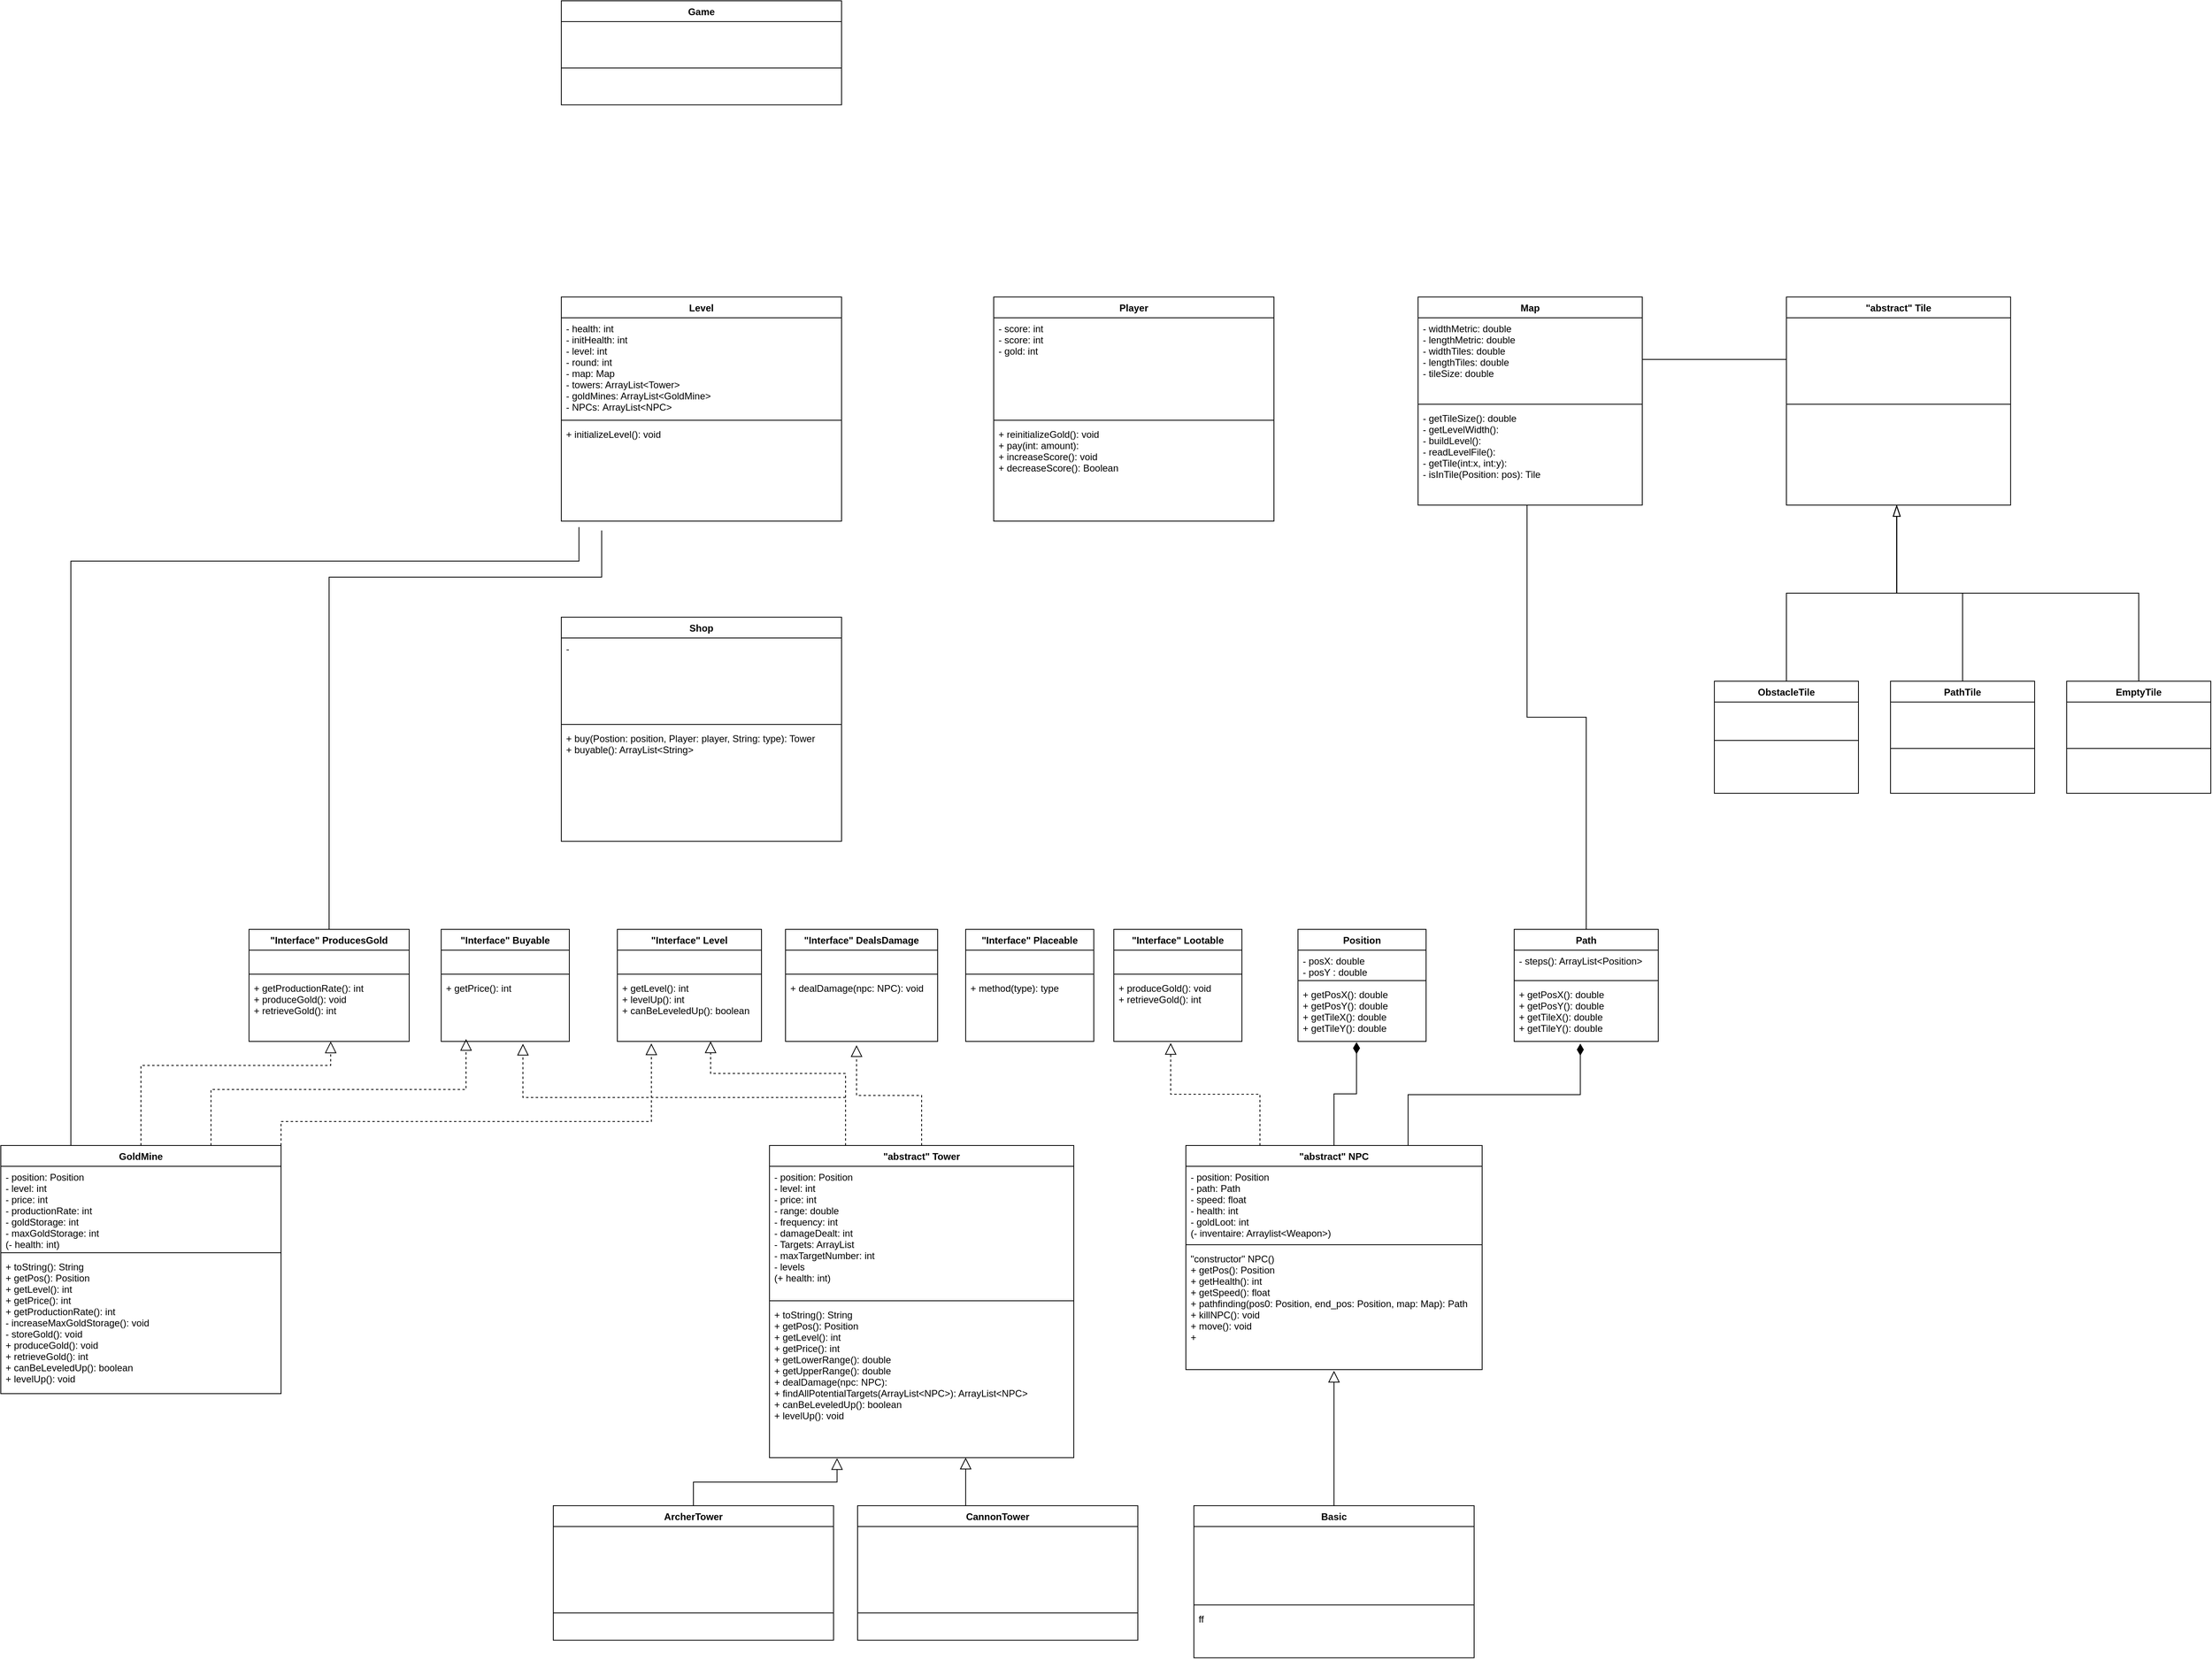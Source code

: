 <mxfile version="12.9.7" type="github" pages="3">
  <diagram id="NNECZiqNOSkTc29g-7aL" name="Modèle Game">
    <mxGraphModel dx="5980" dy="3513" grid="1" gridSize="10" guides="1" tooltips="1" connect="1" arrows="1" fold="1" page="0" pageScale="1" pageWidth="827" pageHeight="1169" math="0" shadow="0">
      <root>
        <mxCell id="0" />
        <mxCell id="1" parent="0" />
        <mxCell id="-blke6RGVs8M9DFogeQN-33" style="edgeStyle=elbowEdgeStyle;rounded=0;orthogonalLoop=1;jettySize=auto;html=1;exitX=0.75;exitY=0;exitDx=0;exitDy=0;entryX=0.459;entryY=1.038;entryDx=0;entryDy=0;endArrow=diamondThin;endFill=1;endSize=12;startSize=12;elbow=vertical;entryPerimeter=0;" parent="1" source="-blke6RGVs8M9DFogeQN-1" target="-blke6RGVs8M9DFogeQN-32" edge="1">
          <mxGeometry relative="1" as="geometry" />
        </mxCell>
        <mxCell id="-blke6RGVs8M9DFogeQN-45" value="" style="endArrow=block;html=1;exitX=0.5;exitY=0;exitDx=0;exitDy=0;entryX=0.5;entryY=1.01;entryDx=0;entryDy=0;entryPerimeter=0;endFill=0;edgeStyle=elbowEdgeStyle;elbow=vertical;endSize=12;" parent="1" source="-blke6RGVs8M9DFogeQN-35" target="-blke6RGVs8M9DFogeQN-4" edge="1">
          <mxGeometry width="50" height="50" relative="1" as="geometry">
            <mxPoint x="400" y="320" as="sourcePoint" />
            <mxPoint x="450" y="270" as="targetPoint" />
          </mxGeometry>
        </mxCell>
        <mxCell id="4bugIhrhgZ2t9Fx5-nUz-19" value="" style="endArrow=diamondThin;html=1;entryX=0.457;entryY=1.012;entryDx=0;entryDy=0;endFill=1;entryPerimeter=0;exitX=0.5;exitY=0;exitDx=0;exitDy=0;endSize=12;edgeStyle=elbowEdgeStyle;elbow=vertical;startSize=12;rounded=0;" parent="1" source="-blke6RGVs8M9DFogeQN-1" target="-blke6RGVs8M9DFogeQN-28" edge="1">
          <mxGeometry width="50" height="50" relative="1" as="geometry">
            <mxPoint x="490" y="60" as="sourcePoint" />
            <mxPoint x="800" y="84" as="targetPoint" />
          </mxGeometry>
        </mxCell>
        <mxCell id="4bugIhrhgZ2t9Fx5-nUz-33" value="" style="edgeStyle=elbowEdgeStyle;rounded=0;orthogonalLoop=1;jettySize=auto;html=1;endArrow=none;endFill=0;startArrow=block;startFill=0;endSize=12;startSize=12;elbow=vertical;exitX=0.222;exitY=1.003;exitDx=0;exitDy=0;exitPerimeter=0;" parent="1" source="4bugIhrhgZ2t9Fx5-nUz-26" target="4bugIhrhgZ2t9Fx5-nUz-29" edge="1">
          <mxGeometry relative="1" as="geometry" />
        </mxCell>
        <mxCell id="4bugIhrhgZ2t9Fx5-nUz-38" value="" style="edgeStyle=elbowEdgeStyle;rounded=0;orthogonalLoop=1;jettySize=auto;html=1;startArrow=block;startFill=0;endArrow=none;endFill=0;endSize=12;startSize=12;" parent="1" source="4bugIhrhgZ2t9Fx5-nUz-23" target="4bugIhrhgZ2t9Fx5-nUz-34" edge="1">
          <mxGeometry relative="1" as="geometry" />
        </mxCell>
        <mxCell id="4bugIhrhgZ2t9Fx5-nUz-40" style="edgeStyle=elbowEdgeStyle;rounded=0;orthogonalLoop=1;jettySize=auto;html=1;entryX=0.5;entryY=0;entryDx=0;entryDy=0;startArrow=none;startFill=0;endArrow=none;endFill=0;elbow=vertical;endSize=12;startSize=12;exitX=0.486;exitY=1.002;exitDx=0;exitDy=0;exitPerimeter=0;" parent="1" source="4bugIhrhgZ2t9Fx5-nUz-74" target="-blke6RGVs8M9DFogeQN-29" edge="1">
          <mxGeometry relative="1" as="geometry">
            <mxPoint x="730" y="-106" as="sourcePoint" />
          </mxGeometry>
        </mxCell>
        <mxCell id="4bugIhrhgZ2t9Fx5-nUz-43" style="edgeStyle=elbowEdgeStyle;rounded=0;orthogonalLoop=1;jettySize=auto;html=1;exitX=0.5;exitY=0;exitDx=0;exitDy=0;entryX=0.467;entryY=1.06;entryDx=0;entryDy=0;startArrow=none;startFill=0;endArrow=block;endFill=0;dashed=1;entryPerimeter=0;elbow=vertical;endSize=12;startSize=12;" parent="1" source="4bugIhrhgZ2t9Fx5-nUz-23" target="-blke6RGVs8M9DFogeQN-59" edge="1">
          <mxGeometry relative="1" as="geometry" />
        </mxCell>
        <mxCell id="4bugIhrhgZ2t9Fx5-nUz-50" style="edgeStyle=elbowEdgeStyle;rounded=0;orthogonalLoop=1;jettySize=auto;elbow=vertical;html=1;exitX=0.5;exitY=0;exitDx=0;exitDy=0;entryX=0.51;entryY=1.001;entryDx=0;entryDy=0;entryPerimeter=0;dashed=1;startArrow=none;startFill=0;endArrow=block;endFill=0;endSize=12;" parent="1" source="-blke6RGVs8M9DFogeQN-73" target="-blke6RGVs8M9DFogeQN-80" edge="1">
          <mxGeometry relative="1" as="geometry">
            <Array as="points">
              <mxPoint x="-970" y="-40" />
            </Array>
          </mxGeometry>
        </mxCell>
        <mxCell id="4bugIhrhgZ2t9Fx5-nUz-51" style="edgeStyle=elbowEdgeStyle;rounded=0;orthogonalLoop=1;jettySize=auto;elbow=vertical;html=1;exitX=0.75;exitY=0;exitDx=0;exitDy=0;dashed=1;startArrow=none;startFill=0;endArrow=block;endFill=0;endSize=12;entryX=0.194;entryY=0.962;entryDx=0;entryDy=0;entryPerimeter=0;" parent="1" source="-blke6RGVs8M9DFogeQN-73" target="-blke6RGVs8M9DFogeQN-63" edge="1">
          <mxGeometry relative="1" as="geometry">
            <mxPoint x="-200" y="-25" as="targetPoint" />
            <Array as="points">
              <mxPoint x="-560" y="-10" />
              <mxPoint x="-410" y="-40" />
              <mxPoint x="-200" y="-26" />
            </Array>
          </mxGeometry>
        </mxCell>
        <mxCell id="4bugIhrhgZ2t9Fx5-nUz-52" style="edgeStyle=elbowEdgeStyle;rounded=0;orthogonalLoop=1;jettySize=auto;elbow=vertical;html=1;exitX=0.25;exitY=0;exitDx=0;exitDy=0;entryX=0.444;entryY=1.025;entryDx=0;entryDy=0;entryPerimeter=0;dashed=1;startArrow=none;startFill=0;startSize=12;endArrow=block;endFill=0;endSize=12;strokeWidth=1;" parent="1" source="-blke6RGVs8M9DFogeQN-1" target="4bugIhrhgZ2t9Fx5-nUz-4" edge="1">
          <mxGeometry relative="1" as="geometry" />
        </mxCell>
        <mxCell id="4bugIhrhgZ2t9Fx5-nUz-48" value="" style="endArrow=block;endFill=0;endSize=12;html=1;exitX=0.25;exitY=0;exitDx=0;exitDy=0;entryX=0.638;entryY=1.038;entryDx=0;entryDy=0;entryPerimeter=0;edgeStyle=elbowEdgeStyle;elbow=vertical;rounded=0;dashed=1;strokeWidth=1;" parent="1" source="4bugIhrhgZ2t9Fx5-nUz-23" target="-blke6RGVs8M9DFogeQN-63" edge="1">
          <mxGeometry width="160" relative="1" as="geometry">
            <mxPoint x="-100" y="10" as="sourcePoint" />
            <mxPoint x="3" y="-90" as="targetPoint" />
            <Array as="points">
              <mxPoint x="-240" />
            </Array>
          </mxGeometry>
        </mxCell>
        <mxCell id="-blke6RGVs8M9DFogeQN-25" value="Position" style="swimlane;fontStyle=1;align=center;verticalAlign=top;childLayout=stackLayout;horizontal=1;startSize=26;horizontalStack=0;resizeParent=1;resizeParentMax=0;resizeLast=0;collapsible=1;marginBottom=0;" parent="1" vertex="1">
          <mxGeometry x="440" y="-210" width="160" height="140" as="geometry" />
        </mxCell>
        <mxCell id="-blke6RGVs8M9DFogeQN-26" value="- posX: double&#xa;- posY : double" style="text;strokeColor=none;fillColor=none;align=left;verticalAlign=top;spacingLeft=4;spacingRight=4;overflow=hidden;rotatable=0;points=[[0,0.5],[1,0.5]];portConstraint=eastwest;" parent="-blke6RGVs8M9DFogeQN-25" vertex="1">
          <mxGeometry y="26" width="160" height="34" as="geometry" />
        </mxCell>
        <mxCell id="-blke6RGVs8M9DFogeQN-27" value="" style="line;strokeWidth=1;fillColor=none;align=left;verticalAlign=middle;spacingTop=-1;spacingLeft=3;spacingRight=3;rotatable=0;labelPosition=right;points=[];portConstraint=eastwest;" parent="-blke6RGVs8M9DFogeQN-25" vertex="1">
          <mxGeometry y="60" width="160" height="8" as="geometry" />
        </mxCell>
        <mxCell id="-blke6RGVs8M9DFogeQN-28" value="+ getPosX(): double&#xa;+ getPosY(): double&#xa;+ getTileX(): double&#xa;+ getTileY(): double" style="text;strokeColor=none;fillColor=none;align=left;verticalAlign=top;spacingLeft=4;spacingRight=4;overflow=hidden;rotatable=0;points=[[0,0.5],[1,0.5]];portConstraint=eastwest;" parent="-blke6RGVs8M9DFogeQN-25" vertex="1">
          <mxGeometry y="68" width="160" height="72" as="geometry" />
        </mxCell>
        <mxCell id="4bugIhrhgZ2t9Fx5-nUz-57" style="edgeStyle=elbowEdgeStyle;rounded=0;orthogonalLoop=1;jettySize=auto;elbow=vertical;html=1;exitX=0.25;exitY=0;exitDx=0;exitDy=0;entryX=0.647;entryY=1;entryDx=0;entryDy=0;entryPerimeter=0;dashed=1;startArrow=none;startFill=0;startSize=12;endArrow=block;endFill=0;endSize=12;strokeWidth=1;" parent="1" source="4bugIhrhgZ2t9Fx5-nUz-23" target="4bugIhrhgZ2t9Fx5-nUz-56" edge="1">
          <mxGeometry relative="1" as="geometry">
            <Array as="points">
              <mxPoint x="-250" y="-30" />
              <mxPoint x="-230" y="-50" />
            </Array>
          </mxGeometry>
        </mxCell>
        <mxCell id="4bugIhrhgZ2t9Fx5-nUz-23" value="&quot;abstract&quot; Tower" style="swimlane;fontStyle=1;align=center;verticalAlign=top;childLayout=stackLayout;horizontal=1;startSize=26;horizontalStack=0;resizeParent=1;resizeParentMax=0;resizeLast=0;collapsible=1;marginBottom=0;" parent="1" vertex="1">
          <mxGeometry x="-220" y="60" width="380" height="390" as="geometry" />
        </mxCell>
        <mxCell id="4bugIhrhgZ2t9Fx5-nUz-24" value="- position: Position&#xa;- level: int&#xa;- price: int&#xa;- range: double&#xa;- frequency: int&#xa;- damageDealt: int&#xa;- Targets: ArrayList&#xa;- maxTargetNumber: int&#xa;- levels&#xa;(+ health: int)" style="text;strokeColor=none;fillColor=none;align=left;verticalAlign=top;spacingLeft=4;spacingRight=4;overflow=hidden;rotatable=0;points=[[0,0.5],[1,0.5]];portConstraint=eastwest;" parent="4bugIhrhgZ2t9Fx5-nUz-23" vertex="1">
          <mxGeometry y="26" width="380" height="164" as="geometry" />
        </mxCell>
        <mxCell id="4bugIhrhgZ2t9Fx5-nUz-25" value="" style="line;strokeWidth=1;fillColor=none;align=left;verticalAlign=middle;spacingTop=-1;spacingLeft=3;spacingRight=3;rotatable=0;labelPosition=right;points=[];portConstraint=eastwest;" parent="4bugIhrhgZ2t9Fx5-nUz-23" vertex="1">
          <mxGeometry y="190" width="380" height="8" as="geometry" />
        </mxCell>
        <mxCell id="4bugIhrhgZ2t9Fx5-nUz-26" value="+ toString(): String&#xa;+ getPos(): Position&#xa;+ getLevel(): int&#xa;+ getPrice(): int&#xa;+ getLowerRange(): double&#xa;+ getUpperRange(): double&#xa;+ dealDamage(npc: NPC): &#xa;+ findAllPotentialTargets(ArrayList&lt;NPC&gt;): ArrayList&lt;NPC&gt;&#xa;+ canBeLeveledUp(): boolean&#xa;+ levelUp(): void" style="text;strokeColor=none;fillColor=none;align=left;verticalAlign=top;spacingLeft=4;spacingRight=4;overflow=hidden;rotatable=0;points=[[0,0.5],[1,0.5]];portConstraint=eastwest;" parent="4bugIhrhgZ2t9Fx5-nUz-23" vertex="1">
          <mxGeometry y="198" width="380" height="192" as="geometry" />
        </mxCell>
        <mxCell id="4bugIhrhgZ2t9Fx5-nUz-1" value="&quot;Interface&quot; Lootable" style="swimlane;fontStyle=1;align=center;verticalAlign=top;childLayout=stackLayout;horizontal=1;startSize=26;horizontalStack=0;resizeParent=1;resizeParentMax=0;resizeLast=0;collapsible=1;marginBottom=0;" parent="1" vertex="1">
          <mxGeometry x="210" y="-210" width="160" height="140" as="geometry" />
        </mxCell>
        <mxCell id="4bugIhrhgZ2t9Fx5-nUz-2" value=" " style="text;strokeColor=none;fillColor=none;align=left;verticalAlign=top;spacingLeft=4;spacingRight=4;overflow=hidden;rotatable=0;points=[[0,0.5],[1,0.5]];portConstraint=eastwest;" parent="4bugIhrhgZ2t9Fx5-nUz-1" vertex="1">
          <mxGeometry y="26" width="160" height="26" as="geometry" />
        </mxCell>
        <mxCell id="4bugIhrhgZ2t9Fx5-nUz-3" value="" style="line;strokeWidth=1;fillColor=none;align=left;verticalAlign=middle;spacingTop=-1;spacingLeft=3;spacingRight=3;rotatable=0;labelPosition=right;points=[];portConstraint=eastwest;" parent="4bugIhrhgZ2t9Fx5-nUz-1" vertex="1">
          <mxGeometry y="52" width="160" height="8" as="geometry" />
        </mxCell>
        <mxCell id="4bugIhrhgZ2t9Fx5-nUz-4" value="+ produceGold(): void&#xa;+ retrieveGold(): int" style="text;strokeColor=none;fillColor=none;align=left;verticalAlign=top;spacingLeft=4;spacingRight=4;overflow=hidden;rotatable=0;points=[[0,0.5],[1,0.5]];portConstraint=eastwest;" parent="4bugIhrhgZ2t9Fx5-nUz-1" vertex="1">
          <mxGeometry y="60" width="160" height="80" as="geometry" />
        </mxCell>
        <mxCell id="-blke6RGVs8M9DFogeQN-52" value="&quot;Interface&quot; Placeable" style="swimlane;fontStyle=1;align=center;verticalAlign=top;childLayout=stackLayout;horizontal=1;startSize=26;horizontalStack=0;resizeParent=1;resizeParentMax=0;resizeLast=0;collapsible=1;marginBottom=0;" parent="1" vertex="1">
          <mxGeometry x="25" y="-210" width="160" height="140" as="geometry" />
        </mxCell>
        <mxCell id="-blke6RGVs8M9DFogeQN-53" value=" " style="text;strokeColor=none;fillColor=none;align=left;verticalAlign=top;spacingLeft=4;spacingRight=4;overflow=hidden;rotatable=0;points=[[0,0.5],[1,0.5]];portConstraint=eastwest;" parent="-blke6RGVs8M9DFogeQN-52" vertex="1">
          <mxGeometry y="26" width="160" height="26" as="geometry" />
        </mxCell>
        <mxCell id="-blke6RGVs8M9DFogeQN-54" value="" style="line;strokeWidth=1;fillColor=none;align=left;verticalAlign=middle;spacingTop=-1;spacingLeft=3;spacingRight=3;rotatable=0;labelPosition=right;points=[];portConstraint=eastwest;" parent="-blke6RGVs8M9DFogeQN-52" vertex="1">
          <mxGeometry y="52" width="160" height="8" as="geometry" />
        </mxCell>
        <mxCell id="-blke6RGVs8M9DFogeQN-55" value="+ method(type): type" style="text;strokeColor=none;fillColor=none;align=left;verticalAlign=top;spacingLeft=4;spacingRight=4;overflow=hidden;rotatable=0;points=[[0,0.5],[1,0.5]];portConstraint=eastwest;" parent="-blke6RGVs8M9DFogeQN-52" vertex="1">
          <mxGeometry y="60" width="160" height="80" as="geometry" />
        </mxCell>
        <mxCell id="4bugIhrhgZ2t9Fx5-nUz-63" style="edgeStyle=elbowEdgeStyle;rounded=0;orthogonalLoop=1;jettySize=auto;elbow=vertical;html=1;exitX=0.5;exitY=0;exitDx=0;exitDy=0;entryX=0.144;entryY=1.096;entryDx=0;entryDy=0;entryPerimeter=0;startArrow=none;startFill=0;startSize=12;endArrow=none;endFill=0;endSize=12;strokeWidth=1;" parent="1" source="-blke6RGVs8M9DFogeQN-77" target="-blke6RGVs8M9DFogeQN-88" edge="1">
          <mxGeometry relative="1" as="geometry">
            <Array as="points">
              <mxPoint x="-610" y="-650" />
              <mxPoint x="-600" y="-580" />
            </Array>
          </mxGeometry>
        </mxCell>
        <mxCell id="-blke6RGVs8M9DFogeQN-77" value="&quot;Interface&quot; ProducesGold" style="swimlane;fontStyle=1;align=center;verticalAlign=top;childLayout=stackLayout;horizontal=1;startSize=26;horizontalStack=0;resizeParent=1;resizeParentMax=0;resizeLast=0;collapsible=1;marginBottom=0;" parent="1" vertex="1">
          <mxGeometry x="-870" y="-210" width="200" height="140" as="geometry" />
        </mxCell>
        <mxCell id="-blke6RGVs8M9DFogeQN-78" value=" " style="text;strokeColor=none;fillColor=none;align=left;verticalAlign=top;spacingLeft=4;spacingRight=4;overflow=hidden;rotatable=0;points=[[0,0.5],[1,0.5]];portConstraint=eastwest;" parent="-blke6RGVs8M9DFogeQN-77" vertex="1">
          <mxGeometry y="26" width="200" height="26" as="geometry" />
        </mxCell>
        <mxCell id="-blke6RGVs8M9DFogeQN-79" value="" style="line;strokeWidth=1;fillColor=none;align=left;verticalAlign=middle;spacingTop=-1;spacingLeft=3;spacingRight=3;rotatable=0;labelPosition=right;points=[];portConstraint=eastwest;" parent="-blke6RGVs8M9DFogeQN-77" vertex="1">
          <mxGeometry y="52" width="200" height="8" as="geometry" />
        </mxCell>
        <mxCell id="-blke6RGVs8M9DFogeQN-80" value="+ getProductionRate(): int&#xa;+ produceGold(): void&#xa;+ retrieveGold(): int" style="text;strokeColor=none;fillColor=none;align=left;verticalAlign=top;spacingLeft=4;spacingRight=4;overflow=hidden;rotatable=0;points=[[0,0.5],[1,0.5]];portConstraint=eastwest;" parent="-blke6RGVs8M9DFogeQN-77" vertex="1">
          <mxGeometry y="60" width="200" height="80" as="geometry" />
        </mxCell>
        <mxCell id="-blke6RGVs8M9DFogeQN-60" value="&quot;Interface&quot; Buyable" style="swimlane;fontStyle=1;align=center;verticalAlign=top;childLayout=stackLayout;horizontal=1;startSize=26;horizontalStack=0;resizeParent=1;resizeParentMax=0;resizeLast=0;collapsible=1;marginBottom=0;" parent="1" vertex="1">
          <mxGeometry x="-630" y="-210" width="160" height="140" as="geometry" />
        </mxCell>
        <mxCell id="-blke6RGVs8M9DFogeQN-61" value=" " style="text;strokeColor=none;fillColor=none;align=left;verticalAlign=top;spacingLeft=4;spacingRight=4;overflow=hidden;rotatable=0;points=[[0,0.5],[1,0.5]];portConstraint=eastwest;" parent="-blke6RGVs8M9DFogeQN-60" vertex="1">
          <mxGeometry y="26" width="160" height="26" as="geometry" />
        </mxCell>
        <mxCell id="-blke6RGVs8M9DFogeQN-62" value="" style="line;strokeWidth=1;fillColor=none;align=left;verticalAlign=middle;spacingTop=-1;spacingLeft=3;spacingRight=3;rotatable=0;labelPosition=right;points=[];portConstraint=eastwest;" parent="-blke6RGVs8M9DFogeQN-60" vertex="1">
          <mxGeometry y="52" width="160" height="8" as="geometry" />
        </mxCell>
        <mxCell id="-blke6RGVs8M9DFogeQN-63" value="+ getPrice(): int&#xa;" style="text;strokeColor=none;fillColor=none;align=left;verticalAlign=top;spacingLeft=4;spacingRight=4;overflow=hidden;rotatable=0;points=[[0,0.5],[1,0.5]];portConstraint=eastwest;" parent="-blke6RGVs8M9DFogeQN-60" vertex="1">
          <mxGeometry y="60" width="160" height="80" as="geometry" />
        </mxCell>
        <mxCell id="4bugIhrhgZ2t9Fx5-nUz-58" style="edgeStyle=elbowEdgeStyle;rounded=0;orthogonalLoop=1;jettySize=auto;elbow=vertical;html=1;exitX=1;exitY=0;exitDx=0;exitDy=0;entryX=0.236;entryY=1.032;entryDx=0;entryDy=0;entryPerimeter=0;dashed=1;startArrow=none;startFill=0;startSize=12;endArrow=block;endFill=0;endSize=12;strokeWidth=1;" parent="1" source="-blke6RGVs8M9DFogeQN-73" target="4bugIhrhgZ2t9Fx5-nUz-56" edge="1">
          <mxGeometry relative="1" as="geometry">
            <Array as="points">
              <mxPoint x="-460" y="30" />
            </Array>
          </mxGeometry>
        </mxCell>
        <mxCell id="4bugIhrhgZ2t9Fx5-nUz-64" style="edgeStyle=elbowEdgeStyle;rounded=0;orthogonalLoop=1;jettySize=auto;elbow=vertical;html=1;entryX=0.063;entryY=1.061;entryDx=0;entryDy=0;entryPerimeter=0;startArrow=none;startFill=0;startSize=12;endArrow=none;endFill=0;endSize=12;strokeWidth=1;exitX=0.25;exitY=0;exitDx=0;exitDy=0;" parent="1" source="-blke6RGVs8M9DFogeQN-73" target="-blke6RGVs8M9DFogeQN-88" edge="1">
          <mxGeometry relative="1" as="geometry">
            <mxPoint x="-1050" y="50" as="sourcePoint" />
            <Array as="points">
              <mxPoint x="-610" y="-670" />
              <mxPoint x="-610" y="-610" />
              <mxPoint x="-820" y="-380" />
              <mxPoint x="-330" y="-310" />
              <mxPoint x="-360" y="-290" />
              <mxPoint x="-650" y="-240" />
              <mxPoint x="-450" y="-270" />
            </Array>
          </mxGeometry>
        </mxCell>
        <mxCell id="4bugIhrhgZ2t9Fx5-nUz-53" value="&quot;Interface&quot; Level" style="swimlane;fontStyle=1;align=center;verticalAlign=top;childLayout=stackLayout;horizontal=1;startSize=26;horizontalStack=0;resizeParent=1;resizeParentMax=0;resizeLast=0;collapsible=1;marginBottom=0;" parent="1" vertex="1">
          <mxGeometry x="-410" y="-210" width="180" height="140" as="geometry" />
        </mxCell>
        <mxCell id="4bugIhrhgZ2t9Fx5-nUz-54" value=" " style="text;strokeColor=none;fillColor=none;align=left;verticalAlign=top;spacingLeft=4;spacingRight=4;overflow=hidden;rotatable=0;points=[[0,0.5],[1,0.5]];portConstraint=eastwest;" parent="4bugIhrhgZ2t9Fx5-nUz-53" vertex="1">
          <mxGeometry y="26" width="180" height="26" as="geometry" />
        </mxCell>
        <mxCell id="4bugIhrhgZ2t9Fx5-nUz-55" value="" style="line;strokeWidth=1;fillColor=none;align=left;verticalAlign=middle;spacingTop=-1;spacingLeft=3;spacingRight=3;rotatable=0;labelPosition=right;points=[];portConstraint=eastwest;" parent="4bugIhrhgZ2t9Fx5-nUz-53" vertex="1">
          <mxGeometry y="52" width="180" height="8" as="geometry" />
        </mxCell>
        <mxCell id="4bugIhrhgZ2t9Fx5-nUz-56" value="+ getLevel(): int&#xa;+ levelUp(): int&#xa;+ canBeLeveledUp(): boolean" style="text;strokeColor=none;fillColor=none;align=left;verticalAlign=top;spacingLeft=4;spacingRight=4;overflow=hidden;rotatable=0;points=[[0,0.5],[1,0.5]];portConstraint=eastwest;" parent="4bugIhrhgZ2t9Fx5-nUz-53" vertex="1">
          <mxGeometry y="60" width="180" height="80" as="geometry" />
        </mxCell>
        <mxCell id="-blke6RGVs8M9DFogeQN-73" value="GoldMine" style="swimlane;fontStyle=1;align=center;verticalAlign=top;childLayout=stackLayout;horizontal=1;startSize=26;horizontalStack=0;resizeParent=1;resizeParentMax=0;resizeLast=0;collapsible=1;marginBottom=0;" parent="1" vertex="1">
          <mxGeometry x="-1180" y="60" width="350" height="310" as="geometry" />
        </mxCell>
        <mxCell id="-blke6RGVs8M9DFogeQN-74" value="- position: Position&#xa;- level: int&#xa;- price: int&#xa;- productionRate: int&#xa;- goldStorage: int&#xa;- maxGoldStorage: int&#xa;(- health: int)" style="text;strokeColor=none;fillColor=none;align=left;verticalAlign=top;spacingLeft=4;spacingRight=4;overflow=hidden;rotatable=0;points=[[0,0.5],[1,0.5]];portConstraint=eastwest;" parent="-blke6RGVs8M9DFogeQN-73" vertex="1">
          <mxGeometry y="26" width="350" height="104" as="geometry" />
        </mxCell>
        <mxCell id="-blke6RGVs8M9DFogeQN-75" value="" style="line;strokeWidth=1;fillColor=none;align=left;verticalAlign=middle;spacingTop=-1;spacingLeft=3;spacingRight=3;rotatable=0;labelPosition=right;points=[];portConstraint=eastwest;" parent="-blke6RGVs8M9DFogeQN-73" vertex="1">
          <mxGeometry y="130" width="350" height="8" as="geometry" />
        </mxCell>
        <mxCell id="-blke6RGVs8M9DFogeQN-76" value="+ toString(): String&#xa;+ getPos(): Position&#xa;+ getLevel(): int&#xa;+ getPrice(): int&#xa;+ getProductionRate(): int&#xa;- increaseMaxGoldStorage(): void&#xa;- storeGold(): void&#xa;+ produceGold(): void&#xa;+ retrieveGold(): int&#xa;+ canBeLeveledUp(): boolean&#xa;+ levelUp(): void" style="text;strokeColor=none;fillColor=none;align=left;verticalAlign=top;spacingLeft=4;spacingRight=4;overflow=hidden;rotatable=0;points=[[0,0.5],[1,0.5]];portConstraint=eastwest;" parent="-blke6RGVs8M9DFogeQN-73" vertex="1">
          <mxGeometry y="138" width="350" height="172" as="geometry" />
        </mxCell>
        <mxCell id="-blke6RGVs8M9DFogeQN-1" value="&quot;abstract&quot; NPC" style="swimlane;fontStyle=1;align=center;verticalAlign=top;childLayout=stackLayout;horizontal=1;startSize=26;horizontalStack=0;resizeParent=1;resizeParentMax=0;resizeLast=0;collapsible=1;marginBottom=0;" parent="1" vertex="1">
          <mxGeometry x="300" y="60" width="370" height="280" as="geometry">
            <mxRectangle x="300" y="70" width="120" height="26" as="alternateBounds" />
          </mxGeometry>
        </mxCell>
        <mxCell id="-blke6RGVs8M9DFogeQN-2" value="- position: Position&#xa;- path: Path&#xa;- speed: float&#xa;- health: int&#xa;- goldLoot: int&#xa;(- inventaire: Arraylist&lt;Weapon&gt;)&#xa;" style="text;strokeColor=none;fillColor=none;align=left;verticalAlign=top;spacingLeft=4;spacingRight=4;overflow=hidden;rotatable=0;points=[[0,0.5],[1,0.5]];portConstraint=eastwest;" parent="-blke6RGVs8M9DFogeQN-1" vertex="1">
          <mxGeometry y="26" width="370" height="94" as="geometry" />
        </mxCell>
        <mxCell id="-blke6RGVs8M9DFogeQN-3" value="" style="line;strokeWidth=1;fillColor=none;align=left;verticalAlign=middle;spacingTop=-1;spacingLeft=3;spacingRight=3;rotatable=0;labelPosition=right;points=[];portConstraint=eastwest;" parent="-blke6RGVs8M9DFogeQN-1" vertex="1">
          <mxGeometry y="120" width="370" height="8" as="geometry" />
        </mxCell>
        <mxCell id="-blke6RGVs8M9DFogeQN-4" value="&quot;constructor&quot; NPC()&#xa;+ getPos(): Position&#xa;+ getHealth(): int&#xa;+ getSpeed(): float&#xa;+ pathfinding(pos0: Position, end_pos: Position, map: Map): Path&#xa;+ killNPC(): void&#xa;+ move(): void&#xa;+ " style="text;strokeColor=none;fillColor=none;align=left;verticalAlign=top;spacingLeft=4;spacingRight=4;overflow=hidden;rotatable=0;points=[[0,0.5],[1,0.5]];portConstraint=eastwest;" parent="-blke6RGVs8M9DFogeQN-1" vertex="1">
          <mxGeometry y="128" width="370" height="152" as="geometry" />
        </mxCell>
        <mxCell id="-blke6RGVs8M9DFogeQN-35" value="Basic" style="swimlane;fontStyle=1;align=center;verticalAlign=top;childLayout=stackLayout;horizontal=1;startSize=26;horizontalStack=0;resizeParent=1;resizeParentMax=0;resizeLast=0;collapsible=1;marginBottom=0;" parent="1" vertex="1">
          <mxGeometry x="310" y="510" width="350" height="190" as="geometry" />
        </mxCell>
        <mxCell id="-blke6RGVs8M9DFogeQN-36" value="&#xa;" style="text;strokeColor=none;fillColor=none;align=left;verticalAlign=top;spacingLeft=4;spacingRight=4;overflow=hidden;rotatable=0;points=[[0,0.5],[1,0.5]];portConstraint=eastwest;" parent="-blke6RGVs8M9DFogeQN-35" vertex="1">
          <mxGeometry y="26" width="350" height="94" as="geometry" />
        </mxCell>
        <mxCell id="-blke6RGVs8M9DFogeQN-37" value="" style="line;strokeWidth=1;fillColor=none;align=left;verticalAlign=middle;spacingTop=-1;spacingLeft=3;spacingRight=3;rotatable=0;labelPosition=right;points=[];portConstraint=eastwest;" parent="-blke6RGVs8M9DFogeQN-35" vertex="1">
          <mxGeometry y="120" width="350" height="8" as="geometry" />
        </mxCell>
        <mxCell id="-blke6RGVs8M9DFogeQN-38" value="ff" style="text;strokeColor=none;fillColor=none;align=left;verticalAlign=top;spacingLeft=4;spacingRight=4;overflow=hidden;rotatable=0;points=[[0,0.5],[1,0.5]];portConstraint=eastwest;" parent="-blke6RGVs8M9DFogeQN-35" vertex="1">
          <mxGeometry y="128" width="350" height="62" as="geometry" />
        </mxCell>
        <mxCell id="-blke6RGVs8M9DFogeQN-85" value="Level" style="swimlane;fontStyle=1;align=center;verticalAlign=top;childLayout=stackLayout;horizontal=1;startSize=26;horizontalStack=0;resizeParent=1;resizeParentMax=0;resizeLast=0;collapsible=1;marginBottom=0;" parent="1" vertex="1">
          <mxGeometry x="-480" y="-1000" width="350" height="280" as="geometry" />
        </mxCell>
        <mxCell id="-blke6RGVs8M9DFogeQN-86" value="- health: int&#xa;- initHealth: int&#xa;- level: int&#xa;- round: int&#xa;- map: Map&#xa;- towers: ArrayList&lt;Tower&gt;&#xa;- goldMines: ArrayList&lt;GoldMine&gt;&#xa;- NPCs: ArrayList&lt;NPC&gt;" style="text;strokeColor=none;fillColor=none;align=left;verticalAlign=top;spacingLeft=4;spacingRight=4;overflow=hidden;rotatable=0;points=[[0,0.5],[1,0.5]];portConstraint=eastwest;" parent="-blke6RGVs8M9DFogeQN-85" vertex="1">
          <mxGeometry y="26" width="350" height="124" as="geometry" />
        </mxCell>
        <mxCell id="-blke6RGVs8M9DFogeQN-87" value="" style="line;strokeWidth=1;fillColor=none;align=left;verticalAlign=middle;spacingTop=-1;spacingLeft=3;spacingRight=3;rotatable=0;labelPosition=right;points=[];portConstraint=eastwest;" parent="-blke6RGVs8M9DFogeQN-85" vertex="1">
          <mxGeometry y="150" width="350" height="8" as="geometry" />
        </mxCell>
        <mxCell id="-blke6RGVs8M9DFogeQN-88" value="+ initializeLevel(): void&#xa;" style="text;strokeColor=none;fillColor=none;align=left;verticalAlign=top;spacingLeft=4;spacingRight=4;overflow=hidden;rotatable=0;points=[[0,0.5],[1,0.5]];portConstraint=eastwest;" parent="-blke6RGVs8M9DFogeQN-85" vertex="1">
          <mxGeometry y="158" width="350" height="122" as="geometry" />
        </mxCell>
        <mxCell id="4bugIhrhgZ2t9Fx5-nUz-67" value="Shop" style="swimlane;fontStyle=1;align=center;verticalAlign=top;childLayout=stackLayout;horizontal=1;startSize=26;horizontalStack=0;resizeParent=1;resizeParentMax=0;resizeLast=0;collapsible=1;marginBottom=0;" parent="1" vertex="1">
          <mxGeometry x="-480" y="-600" width="350" height="280" as="geometry">
            <mxRectangle x="-480" y="-600" width="60" height="26" as="alternateBounds" />
          </mxGeometry>
        </mxCell>
        <mxCell id="4bugIhrhgZ2t9Fx5-nUz-68" value="- " style="text;strokeColor=none;fillColor=none;align=left;verticalAlign=top;spacingLeft=4;spacingRight=4;overflow=hidden;rotatable=0;points=[[0,0.5],[1,0.5]];portConstraint=eastwest;" parent="4bugIhrhgZ2t9Fx5-nUz-67" vertex="1">
          <mxGeometry y="26" width="350" height="104" as="geometry" />
        </mxCell>
        <mxCell id="4bugIhrhgZ2t9Fx5-nUz-69" value="" style="line;strokeWidth=1;fillColor=none;align=left;verticalAlign=middle;spacingTop=-1;spacingLeft=3;spacingRight=3;rotatable=0;labelPosition=right;points=[];portConstraint=eastwest;" parent="4bugIhrhgZ2t9Fx5-nUz-67" vertex="1">
          <mxGeometry y="130" width="350" height="8" as="geometry" />
        </mxCell>
        <mxCell id="4bugIhrhgZ2t9Fx5-nUz-70" value="+ buy(Postion: position, Player: player, String: type): Tower&#xa;+ buyable(): ArrayList&lt;String&gt;" style="text;strokeColor=none;fillColor=none;align=left;verticalAlign=top;spacingLeft=4;spacingRight=4;overflow=hidden;rotatable=0;points=[[0,0.5],[1,0.5]];portConstraint=eastwest;" parent="4bugIhrhgZ2t9Fx5-nUz-67" vertex="1">
          <mxGeometry y="138" width="350" height="142" as="geometry" />
        </mxCell>
        <mxCell id="4bugIhrhgZ2t9Fx5-nUz-59" value="Player" style="swimlane;fontStyle=1;align=center;verticalAlign=top;childLayout=stackLayout;horizontal=1;startSize=26;horizontalStack=0;resizeParent=1;resizeParentMax=0;resizeLast=0;collapsible=1;marginBottom=0;" parent="1" vertex="1">
          <mxGeometry x="60" y="-1000" width="350" height="280" as="geometry" />
        </mxCell>
        <mxCell id="4bugIhrhgZ2t9Fx5-nUz-60" value="- score: int&#xa;- score: int&#xa;- gold: int" style="text;strokeColor=none;fillColor=none;align=left;verticalAlign=top;spacingLeft=4;spacingRight=4;overflow=hidden;rotatable=0;points=[[0,0.5],[1,0.5]];portConstraint=eastwest;" parent="4bugIhrhgZ2t9Fx5-nUz-59" vertex="1">
          <mxGeometry y="26" width="350" height="124" as="geometry" />
        </mxCell>
        <mxCell id="4bugIhrhgZ2t9Fx5-nUz-61" value="" style="line;strokeWidth=1;fillColor=none;align=left;verticalAlign=middle;spacingTop=-1;spacingLeft=3;spacingRight=3;rotatable=0;labelPosition=right;points=[];portConstraint=eastwest;" parent="4bugIhrhgZ2t9Fx5-nUz-59" vertex="1">
          <mxGeometry y="150" width="350" height="8" as="geometry" />
        </mxCell>
        <mxCell id="4bugIhrhgZ2t9Fx5-nUz-62" value="+ reinitializeGold(): void&#xa;+ pay(int: amount): &#xa;+ increaseScore(): void&#xa;+ decreaseScore(): Boolean" style="text;strokeColor=none;fillColor=none;align=left;verticalAlign=top;spacingLeft=4;spacingRight=4;overflow=hidden;rotatable=0;points=[[0,0.5],[1,0.5]];portConstraint=eastwest;" parent="4bugIhrhgZ2t9Fx5-nUz-59" vertex="1">
          <mxGeometry y="158" width="350" height="122" as="geometry" />
        </mxCell>
        <mxCell id="-blke6RGVs8M9DFogeQN-29" value="Path" style="swimlane;fontStyle=1;align=center;verticalAlign=top;childLayout=stackLayout;horizontal=1;startSize=26;horizontalStack=0;resizeParent=1;resizeParentMax=0;resizeLast=0;collapsible=1;marginBottom=0;" parent="1" vertex="1">
          <mxGeometry x="710" y="-210" width="180" height="140" as="geometry" />
        </mxCell>
        <mxCell id="-blke6RGVs8M9DFogeQN-30" value="- steps(): ArrayList&lt;Position&gt;" style="text;strokeColor=none;fillColor=none;align=left;verticalAlign=top;spacingLeft=4;spacingRight=4;overflow=hidden;rotatable=0;points=[[0,0.5],[1,0.5]];portConstraint=eastwest;" parent="-blke6RGVs8M9DFogeQN-29" vertex="1">
          <mxGeometry y="26" width="180" height="34" as="geometry" />
        </mxCell>
        <mxCell id="-blke6RGVs8M9DFogeQN-31" value="" style="line;strokeWidth=1;fillColor=none;align=left;verticalAlign=middle;spacingTop=-1;spacingLeft=3;spacingRight=3;rotatable=0;labelPosition=right;points=[];portConstraint=eastwest;" parent="-blke6RGVs8M9DFogeQN-29" vertex="1">
          <mxGeometry y="60" width="180" height="8" as="geometry" />
        </mxCell>
        <mxCell id="-blke6RGVs8M9DFogeQN-32" value="+ getPosX(): double&#xa;+ getPosY(): double&#xa;+ getTileX(): double&#xa;+ getTileY(): double" style="text;strokeColor=none;fillColor=none;align=left;verticalAlign=top;spacingLeft=4;spacingRight=4;overflow=hidden;rotatable=0;points=[[0,0.5],[1,0.5]];portConstraint=eastwest;" parent="-blke6RGVs8M9DFogeQN-29" vertex="1">
          <mxGeometry y="68" width="180" height="72" as="geometry" />
        </mxCell>
        <mxCell id="-blke6RGVs8M9DFogeQN-56" value="&quot;Interface&quot; DealsDamage" style="swimlane;fontStyle=1;align=center;verticalAlign=top;childLayout=stackLayout;horizontal=1;startSize=26;horizontalStack=0;resizeParent=1;resizeParentMax=0;resizeLast=0;collapsible=1;marginBottom=0;" parent="1" vertex="1">
          <mxGeometry x="-200" y="-210" width="190" height="140" as="geometry" />
        </mxCell>
        <mxCell id="-blke6RGVs8M9DFogeQN-57" value=" " style="text;strokeColor=none;fillColor=none;align=left;verticalAlign=top;spacingLeft=4;spacingRight=4;overflow=hidden;rotatable=0;points=[[0,0.5],[1,0.5]];portConstraint=eastwest;" parent="-blke6RGVs8M9DFogeQN-56" vertex="1">
          <mxGeometry y="26" width="190" height="26" as="geometry" />
        </mxCell>
        <mxCell id="-blke6RGVs8M9DFogeQN-58" value="" style="line;strokeWidth=1;fillColor=none;align=left;verticalAlign=middle;spacingTop=-1;spacingLeft=3;spacingRight=3;rotatable=0;labelPosition=right;points=[];portConstraint=eastwest;" parent="-blke6RGVs8M9DFogeQN-56" vertex="1">
          <mxGeometry y="52" width="190" height="8" as="geometry" />
        </mxCell>
        <mxCell id="-blke6RGVs8M9DFogeQN-59" value="+ dealDamage(npc: NPC): void" style="text;strokeColor=none;fillColor=none;align=left;verticalAlign=top;spacingLeft=4;spacingRight=4;overflow=hidden;rotatable=0;points=[[0,0.5],[1,0.5]];portConstraint=eastwest;" parent="-blke6RGVs8M9DFogeQN-56" vertex="1">
          <mxGeometry y="60" width="190" height="80" as="geometry" />
        </mxCell>
        <mxCell id="4bugIhrhgZ2t9Fx5-nUz-92" style="edgeStyle=elbowEdgeStyle;rounded=0;orthogonalLoop=1;jettySize=auto;elbow=vertical;html=1;exitX=0.5;exitY=0;exitDx=0;exitDy=0;startArrow=none;startFill=0;startSize=12;endArrow=blockThin;endFill=0;endSize=12;strokeWidth=1;entryX=0.492;entryY=1;entryDx=0;entryDy=0;entryPerimeter=0;" parent="1" source="4bugIhrhgZ2t9Fx5-nUz-79" target="4bugIhrhgZ2t9Fx5-nUz-78" edge="1">
          <mxGeometry relative="1" as="geometry">
            <mxPoint x="1590.333" y="-990" as="targetPoint" />
          </mxGeometry>
        </mxCell>
        <mxCell id="4bugIhrhgZ2t9Fx5-nUz-91" style="edgeStyle=elbowEdgeStyle;rounded=0;orthogonalLoop=1;jettySize=auto;elbow=vertical;html=1;exitX=0.5;exitY=0;exitDx=0;exitDy=0;startArrow=none;startFill=0;startSize=12;endArrow=blockThin;endFill=0;endSize=12;strokeWidth=1;entryX=0.492;entryY=0.999;entryDx=0;entryDy=0;entryPerimeter=0;" parent="1" source="4bugIhrhgZ2t9Fx5-nUz-83" target="4bugIhrhgZ2t9Fx5-nUz-78" edge="1">
          <mxGeometry relative="1" as="geometry">
            <mxPoint x="1600" y="-989" as="targetPoint" />
          </mxGeometry>
        </mxCell>
        <mxCell id="4bugIhrhgZ2t9Fx5-nUz-93" style="edgeStyle=elbowEdgeStyle;rounded=0;orthogonalLoop=1;jettySize=auto;elbow=vertical;html=1;exitX=0.5;exitY=0;exitDx=0;exitDy=0;startArrow=none;startFill=0;startSize=12;endArrow=blockThin;endFill=0;endSize=12;strokeWidth=1;entryX=0.492;entryY=0.999;entryDx=0;entryDy=0;entryPerimeter=0;" parent="1" source="4bugIhrhgZ2t9Fx5-nUz-87" target="4bugIhrhgZ2t9Fx5-nUz-78" edge="1">
          <mxGeometry relative="1" as="geometry">
            <mxPoint x="1590" y="-990" as="targetPoint" />
          </mxGeometry>
        </mxCell>
        <mxCell id="4bugIhrhgZ2t9Fx5-nUz-94" style="edgeStyle=elbowEdgeStyle;rounded=0;orthogonalLoop=1;jettySize=auto;elbow=vertical;html=1;exitX=1;exitY=0.5;exitDx=0;exitDy=0;entryX=0;entryY=0.5;entryDx=0;entryDy=0;startArrow=none;startFill=0;startSize=12;endArrow=none;endFill=0;endSize=12;strokeWidth=1;" parent="1" source="4bugIhrhgZ2t9Fx5-nUz-72" target="4bugIhrhgZ2t9Fx5-nUz-76" edge="1">
          <mxGeometry relative="1" as="geometry" />
        </mxCell>
        <mxCell id="4bugIhrhgZ2t9Fx5-nUz-83" value="ObstacleTile" style="swimlane;fontStyle=1;align=center;verticalAlign=top;childLayout=stackLayout;horizontal=1;startSize=26;horizontalStack=0;resizeParent=1;resizeParentMax=0;resizeLast=0;collapsible=1;marginBottom=0;" parent="1" vertex="1">
          <mxGeometry x="960" y="-520" width="180" height="140" as="geometry" />
        </mxCell>
        <mxCell id="4bugIhrhgZ2t9Fx5-nUz-84" value=" " style="text;strokeColor=none;fillColor=none;align=left;verticalAlign=top;spacingLeft=4;spacingRight=4;overflow=hidden;rotatable=0;points=[[0,0.5],[1,0.5]];portConstraint=eastwest;" parent="4bugIhrhgZ2t9Fx5-nUz-83" vertex="1">
          <mxGeometry y="26" width="180" height="44" as="geometry" />
        </mxCell>
        <mxCell id="4bugIhrhgZ2t9Fx5-nUz-85" value="" style="line;strokeWidth=1;fillColor=none;align=left;verticalAlign=middle;spacingTop=-1;spacingLeft=3;spacingRight=3;rotatable=0;labelPosition=right;points=[];portConstraint=eastwest;" parent="4bugIhrhgZ2t9Fx5-nUz-83" vertex="1">
          <mxGeometry y="70" width="180" height="8" as="geometry" />
        </mxCell>
        <mxCell id="4bugIhrhgZ2t9Fx5-nUz-86" value=" " style="text;strokeColor=none;fillColor=none;align=left;verticalAlign=top;spacingLeft=4;spacingRight=4;overflow=hidden;rotatable=0;points=[[0,0.5],[1,0.5]];portConstraint=eastwest;" parent="4bugIhrhgZ2t9Fx5-nUz-83" vertex="1">
          <mxGeometry y="78" width="180" height="62" as="geometry" />
        </mxCell>
        <mxCell id="4bugIhrhgZ2t9Fx5-nUz-71" value="Map" style="swimlane;fontStyle=1;align=center;verticalAlign=top;childLayout=stackLayout;horizontal=1;startSize=26;horizontalStack=0;resizeParent=1;resizeParentMax=0;resizeLast=0;collapsible=1;marginBottom=0;" parent="1" vertex="1">
          <mxGeometry x="590" y="-1000" width="280" height="260" as="geometry" />
        </mxCell>
        <mxCell id="4bugIhrhgZ2t9Fx5-nUz-72" value="- widthMetric: double&#xa;- lengthMetric: double&#xa;- widthTiles: double&#xa;- lengthTiles: double&#xa;- tileSize: double" style="text;strokeColor=none;fillColor=none;align=left;verticalAlign=top;spacingLeft=4;spacingRight=4;overflow=hidden;rotatable=0;points=[[0,0.5],[1,0.5]];portConstraint=eastwest;" parent="4bugIhrhgZ2t9Fx5-nUz-71" vertex="1">
          <mxGeometry y="26" width="280" height="104" as="geometry" />
        </mxCell>
        <mxCell id="4bugIhrhgZ2t9Fx5-nUz-73" value="" style="line;strokeWidth=1;fillColor=none;align=left;verticalAlign=middle;spacingTop=-1;spacingLeft=3;spacingRight=3;rotatable=0;labelPosition=right;points=[];portConstraint=eastwest;" parent="4bugIhrhgZ2t9Fx5-nUz-71" vertex="1">
          <mxGeometry y="130" width="280" height="8" as="geometry" />
        </mxCell>
        <mxCell id="4bugIhrhgZ2t9Fx5-nUz-74" value="- getTileSize(): double&#xa;- getLevelWidth():&#xa;- buildLevel(): &#xa;- readLevelFile(): &#xa;- getTile(int:x, int:y):&#xa;- isInTile(Position: pos): Tile" style="text;strokeColor=none;fillColor=none;align=left;verticalAlign=top;spacingLeft=4;spacingRight=4;overflow=hidden;rotatable=0;points=[[0,0.5],[1,0.5]];portConstraint=eastwest;" parent="4bugIhrhgZ2t9Fx5-nUz-71" vertex="1">
          <mxGeometry y="138" width="280" height="122" as="geometry" />
        </mxCell>
        <mxCell id="4bugIhrhgZ2t9Fx5-nUz-79" value="PathTile" style="swimlane;fontStyle=1;align=center;verticalAlign=top;childLayout=stackLayout;horizontal=1;startSize=26;horizontalStack=0;resizeParent=1;resizeParentMax=0;resizeLast=0;collapsible=1;marginBottom=0;" parent="1" vertex="1">
          <mxGeometry x="1180" y="-520" width="180" height="140" as="geometry" />
        </mxCell>
        <mxCell id="4bugIhrhgZ2t9Fx5-nUz-80" value=" " style="text;strokeColor=none;fillColor=none;align=left;verticalAlign=top;spacingLeft=4;spacingRight=4;overflow=hidden;rotatable=0;points=[[0,0.5],[1,0.5]];portConstraint=eastwest;" parent="4bugIhrhgZ2t9Fx5-nUz-79" vertex="1">
          <mxGeometry y="26" width="180" height="54" as="geometry" />
        </mxCell>
        <mxCell id="4bugIhrhgZ2t9Fx5-nUz-81" value="" style="line;strokeWidth=1;fillColor=none;align=left;verticalAlign=middle;spacingTop=-1;spacingLeft=3;spacingRight=3;rotatable=0;labelPosition=right;points=[];portConstraint=eastwest;" parent="4bugIhrhgZ2t9Fx5-nUz-79" vertex="1">
          <mxGeometry y="80" width="180" height="8" as="geometry" />
        </mxCell>
        <mxCell id="4bugIhrhgZ2t9Fx5-nUz-82" value=" " style="text;strokeColor=none;fillColor=none;align=left;verticalAlign=top;spacingLeft=4;spacingRight=4;overflow=hidden;rotatable=0;points=[[0,0.5],[1,0.5]];portConstraint=eastwest;" parent="4bugIhrhgZ2t9Fx5-nUz-79" vertex="1">
          <mxGeometry y="88" width="180" height="52" as="geometry" />
        </mxCell>
        <mxCell id="4bugIhrhgZ2t9Fx5-nUz-87" value="EmptyTile" style="swimlane;fontStyle=1;align=center;verticalAlign=top;childLayout=stackLayout;horizontal=1;startSize=26;horizontalStack=0;resizeParent=1;resizeParentMax=0;resizeLast=0;collapsible=1;marginBottom=0;" parent="1" vertex="1">
          <mxGeometry x="1400" y="-520" width="180" height="140" as="geometry" />
        </mxCell>
        <mxCell id="4bugIhrhgZ2t9Fx5-nUz-88" value=" " style="text;strokeColor=none;fillColor=none;align=left;verticalAlign=top;spacingLeft=4;spacingRight=4;overflow=hidden;rotatable=0;points=[[0,0.5],[1,0.5]];portConstraint=eastwest;" parent="4bugIhrhgZ2t9Fx5-nUz-87" vertex="1">
          <mxGeometry y="26" width="180" height="54" as="geometry" />
        </mxCell>
        <mxCell id="4bugIhrhgZ2t9Fx5-nUz-89" value="" style="line;strokeWidth=1;fillColor=none;align=left;verticalAlign=middle;spacingTop=-1;spacingLeft=3;spacingRight=3;rotatable=0;labelPosition=right;points=[];portConstraint=eastwest;" parent="4bugIhrhgZ2t9Fx5-nUz-87" vertex="1">
          <mxGeometry y="80" width="180" height="8" as="geometry" />
        </mxCell>
        <mxCell id="4bugIhrhgZ2t9Fx5-nUz-90" value=" " style="text;strokeColor=none;fillColor=none;align=left;verticalAlign=top;spacingLeft=4;spacingRight=4;overflow=hidden;rotatable=0;points=[[0,0.5],[1,0.5]];portConstraint=eastwest;" parent="4bugIhrhgZ2t9Fx5-nUz-87" vertex="1">
          <mxGeometry y="88" width="180" height="52" as="geometry" />
        </mxCell>
        <mxCell id="4bugIhrhgZ2t9Fx5-nUz-34" value="CannonTower" style="swimlane;fontStyle=1;align=center;verticalAlign=top;childLayout=stackLayout;horizontal=1;startSize=26;horizontalStack=0;resizeParent=1;resizeParentMax=0;resizeLast=0;collapsible=1;marginBottom=0;" parent="1" vertex="1">
          <mxGeometry x="-110" y="510" width="350" height="168" as="geometry" />
        </mxCell>
        <mxCell id="4bugIhrhgZ2t9Fx5-nUz-35" value=" " style="text;strokeColor=none;fillColor=none;align=left;verticalAlign=top;spacingLeft=4;spacingRight=4;overflow=hidden;rotatable=0;points=[[0,0.5],[1,0.5]];portConstraint=eastwest;" parent="4bugIhrhgZ2t9Fx5-nUz-34" vertex="1">
          <mxGeometry y="26" width="350" height="104" as="geometry" />
        </mxCell>
        <mxCell id="4bugIhrhgZ2t9Fx5-nUz-36" value="" style="line;strokeWidth=1;fillColor=none;align=left;verticalAlign=middle;spacingTop=-1;spacingLeft=3;spacingRight=3;rotatable=0;labelPosition=right;points=[];portConstraint=eastwest;" parent="4bugIhrhgZ2t9Fx5-nUz-34" vertex="1">
          <mxGeometry y="130" width="350" height="8" as="geometry" />
        </mxCell>
        <mxCell id="4bugIhrhgZ2t9Fx5-nUz-37" value=" " style="text;strokeColor=none;fillColor=none;align=left;verticalAlign=top;spacingLeft=4;spacingRight=4;overflow=hidden;rotatable=0;points=[[0,0.5],[1,0.5]];portConstraint=eastwest;" parent="4bugIhrhgZ2t9Fx5-nUz-34" vertex="1">
          <mxGeometry y="138" width="350" height="30" as="geometry" />
        </mxCell>
        <mxCell id="4bugIhrhgZ2t9Fx5-nUz-29" value="ArcherTower" style="swimlane;fontStyle=1;align=center;verticalAlign=top;childLayout=stackLayout;horizontal=1;startSize=26;horizontalStack=0;resizeParent=1;resizeParentMax=0;resizeLast=0;collapsible=1;marginBottom=0;" parent="1" vertex="1">
          <mxGeometry x="-490" y="510" width="350" height="168" as="geometry" />
        </mxCell>
        <mxCell id="4bugIhrhgZ2t9Fx5-nUz-30" value=" " style="text;strokeColor=none;fillColor=none;align=left;verticalAlign=top;spacingLeft=4;spacingRight=4;overflow=hidden;rotatable=0;points=[[0,0.5],[1,0.5]];portConstraint=eastwest;" parent="4bugIhrhgZ2t9Fx5-nUz-29" vertex="1">
          <mxGeometry y="26" width="350" height="104" as="geometry" />
        </mxCell>
        <mxCell id="4bugIhrhgZ2t9Fx5-nUz-31" value="" style="line;strokeWidth=1;fillColor=none;align=left;verticalAlign=middle;spacingTop=-1;spacingLeft=3;spacingRight=3;rotatable=0;labelPosition=right;points=[];portConstraint=eastwest;" parent="4bugIhrhgZ2t9Fx5-nUz-29" vertex="1">
          <mxGeometry y="130" width="350" height="8" as="geometry" />
        </mxCell>
        <mxCell id="4bugIhrhgZ2t9Fx5-nUz-32" value=" " style="text;strokeColor=none;fillColor=none;align=left;verticalAlign=top;spacingLeft=4;spacingRight=4;overflow=hidden;rotatable=0;points=[[0,0.5],[1,0.5]];portConstraint=eastwest;" parent="4bugIhrhgZ2t9Fx5-nUz-29" vertex="1">
          <mxGeometry y="138" width="350" height="30" as="geometry" />
        </mxCell>
        <mxCell id="4bugIhrhgZ2t9Fx5-nUz-75" value="&quot;abstract&quot; Tile" style="swimlane;fontStyle=1;align=center;verticalAlign=top;childLayout=stackLayout;horizontal=1;startSize=26;horizontalStack=0;resizeParent=1;resizeParentMax=0;resizeLast=0;collapsible=1;marginBottom=0;" parent="1" vertex="1">
          <mxGeometry x="1050" y="-1000" width="280" height="260" as="geometry" />
        </mxCell>
        <mxCell id="4bugIhrhgZ2t9Fx5-nUz-76" value=" " style="text;strokeColor=none;fillColor=none;align=left;verticalAlign=top;spacingLeft=4;spacingRight=4;overflow=hidden;rotatable=0;points=[[0,0.5],[1,0.5]];portConstraint=eastwest;" parent="4bugIhrhgZ2t9Fx5-nUz-75" vertex="1">
          <mxGeometry y="26" width="280" height="104" as="geometry" />
        </mxCell>
        <mxCell id="4bugIhrhgZ2t9Fx5-nUz-77" value="" style="line;strokeWidth=1;fillColor=none;align=left;verticalAlign=middle;spacingTop=-1;spacingLeft=3;spacingRight=3;rotatable=0;labelPosition=right;points=[];portConstraint=eastwest;" parent="4bugIhrhgZ2t9Fx5-nUz-75" vertex="1">
          <mxGeometry y="130" width="280" height="8" as="geometry" />
        </mxCell>
        <mxCell id="4bugIhrhgZ2t9Fx5-nUz-78" value=" " style="text;strokeColor=none;fillColor=none;align=left;verticalAlign=top;spacingLeft=4;spacingRight=4;overflow=hidden;rotatable=0;points=[[0,0.5],[1,0.5]];portConstraint=eastwest;" parent="4bugIhrhgZ2t9Fx5-nUz-75" vertex="1">
          <mxGeometry y="138" width="280" height="122" as="geometry" />
        </mxCell>
        <mxCell id="uk6tNJhQ3k-IFqOZutaC-1" value="Game" style="swimlane;fontStyle=1;align=center;verticalAlign=top;childLayout=stackLayout;horizontal=1;startSize=26;horizontalStack=0;resizeParent=1;resizeParentMax=0;resizeLast=0;collapsible=1;marginBottom=0;" parent="1" vertex="1">
          <mxGeometry x="-480" y="-1370" width="350" height="130" as="geometry" />
        </mxCell>
        <mxCell id="uk6tNJhQ3k-IFqOZutaC-2" value=" " style="text;strokeColor=none;fillColor=none;align=left;verticalAlign=top;spacingLeft=4;spacingRight=4;overflow=hidden;rotatable=0;points=[[0,0.5],[1,0.5]];portConstraint=eastwest;" parent="uk6tNJhQ3k-IFqOZutaC-1" vertex="1">
          <mxGeometry y="26" width="350" height="54" as="geometry" />
        </mxCell>
        <mxCell id="uk6tNJhQ3k-IFqOZutaC-3" value="" style="line;strokeWidth=1;fillColor=none;align=left;verticalAlign=middle;spacingTop=-1;spacingLeft=3;spacingRight=3;rotatable=0;labelPosition=right;points=[];portConstraint=eastwest;" parent="uk6tNJhQ3k-IFqOZutaC-1" vertex="1">
          <mxGeometry y="80" width="350" height="8" as="geometry" />
        </mxCell>
        <mxCell id="uk6tNJhQ3k-IFqOZutaC-4" value=" " style="text;strokeColor=none;fillColor=none;align=left;verticalAlign=top;spacingLeft=4;spacingRight=4;overflow=hidden;rotatable=0;points=[[0,0.5],[1,0.5]];portConstraint=eastwest;" parent="uk6tNJhQ3k-IFqOZutaC-1" vertex="1">
          <mxGeometry y="88" width="350" height="42" as="geometry" />
        </mxCell>
      </root>
    </mxGraphModel>
  </diagram>
  <diagram id="Wnl9b7zrHeZK-ZSoef4e" name="Modèle MapEditor">
    
    <mxGraphModel dx="3346" dy="964" grid="1" gridSize="10" guides="1" tooltips="1" connect="1" arrows="1" fold="1" page="0" pageScale="1" pageWidth="827" pageHeight="1169" background="none" math="0" shadow="0">
      
      <root>
        
        <mxCell id="8bdVRDB5kUWCbz06mZaL-0" />
        
        <mxCell id="8bdVRDB5kUWCbz06mZaL-1" parent="8bdVRDB5kUWCbz06mZaL-0" />
        
        <mxCell id="rMuMV0XwnLAIJsE7YdcY-0" value="MapEditor" style="swimlane;fontStyle=1;align=center;verticalAlign=top;childLayout=stackLayout;horizontal=1;startSize=26;horizontalStack=0;resizeParent=1;resizeParentMax=0;resizeLast=0;collapsible=1;marginBottom=0;" vertex="1" parent="8bdVRDB5kUWCbz06mZaL-1">
          
          <mxGeometry x="360" y="480" width="350" height="130" as="geometry" />
          
        </mxCell>
        
        <mxCell id="rMuMV0XwnLAIJsE7YdcY-1" value=" " style="text;strokeColor=none;fillColor=none;align=left;verticalAlign=top;spacingLeft=4;spacingRight=4;overflow=hidden;rotatable=0;points=[[0,0.5],[1,0.5]];portConstraint=eastwest;" vertex="1" parent="rMuMV0XwnLAIJsE7YdcY-0">
          
          <mxGeometry y="26" width="350" height="54" as="geometry" />
          
        </mxCell>
        
        <mxCell id="rMuMV0XwnLAIJsE7YdcY-2" value="" style="line;strokeWidth=1;fillColor=none;align=left;verticalAlign=middle;spacingTop=-1;spacingLeft=3;spacingRight=3;rotatable=0;labelPosition=right;points=[];portConstraint=eastwest;" vertex="1" parent="rMuMV0XwnLAIJsE7YdcY-0">
          
          <mxGeometry y="80" width="350" height="8" as="geometry" />
          
        </mxCell>
        
        <mxCell id="rMuMV0XwnLAIJsE7YdcY-3" value=" " style="text;strokeColor=none;fillColor=none;align=left;verticalAlign=top;spacingLeft=4;spacingRight=4;overflow=hidden;rotatable=0;points=[[0,0.5],[1,0.5]];portConstraint=eastwest;" vertex="1" parent="rMuMV0XwnLAIJsE7YdcY-0">
          
          <mxGeometry y="88" width="350" height="42" as="geometry" />
          
        </mxCell>
        
      </root>
      
    </mxGraphModel>
    
  </diagram>
  <diagram id="l9iRlWgO3z9r7Za8NW7z" name="Modèle Menu">
    
    <mxGraphModel dx="3346" dy="1364" grid="1" gridSize="10" guides="1" tooltips="1" connect="1" arrows="1" fold="1" page="0" pageScale="1" pageWidth="827" pageHeight="1169" math="0" shadow="0">
      
      <root>
        
        <mxCell id="n0aeRsXdoZvC44LYxO8T-0" />
        
        <mxCell id="n0aeRsXdoZvC44LYxO8T-1" parent="n0aeRsXdoZvC44LYxO8T-0" />
        
        <mxCell id="n0aeRsXdoZvC44LYxO8T-2" value="Menu" style="swimlane;fontStyle=1;align=center;verticalAlign=top;childLayout=stackLayout;horizontal=1;startSize=26;horizontalStack=0;resizeParent=1;resizeParentMax=0;resizeLast=0;collapsible=1;marginBottom=0;" vertex="1" parent="n0aeRsXdoZvC44LYxO8T-1">
          
          <mxGeometry width="350" height="130" as="geometry" />
          
        </mxCell>
        
        <mxCell id="n0aeRsXdoZvC44LYxO8T-3" value=" " style="text;strokeColor=none;fillColor=none;align=left;verticalAlign=top;spacingLeft=4;spacingRight=4;overflow=hidden;rotatable=0;points=[[0,0.5],[1,0.5]];portConstraint=eastwest;" vertex="1" parent="n0aeRsXdoZvC44LYxO8T-2">
          
          <mxGeometry y="26" width="350" height="54" as="geometry" />
          
        </mxCell>
        
        <mxCell id="n0aeRsXdoZvC44LYxO8T-4" value="" style="line;strokeWidth=1;fillColor=none;align=left;verticalAlign=middle;spacingTop=-1;spacingLeft=3;spacingRight=3;rotatable=0;labelPosition=right;points=[];portConstraint=eastwest;" vertex="1" parent="n0aeRsXdoZvC44LYxO8T-2">
          
          <mxGeometry y="80" width="350" height="8" as="geometry" />
          
        </mxCell>
        
        <mxCell id="n0aeRsXdoZvC44LYxO8T-5" value=" " style="text;strokeColor=none;fillColor=none;align=left;verticalAlign=top;spacingLeft=4;spacingRight=4;overflow=hidden;rotatable=0;points=[[0,0.5],[1,0.5]];portConstraint=eastwest;" vertex="1" parent="n0aeRsXdoZvC44LYxO8T-2">
          
          <mxGeometry y="88" width="350" height="42" as="geometry" />
          
        </mxCell>
        
        <mxCell id="n0aeRsXdoZvC44LYxO8T-6" value="LevelSelector" style="swimlane;fontStyle=1;align=center;verticalAlign=top;childLayout=stackLayout;horizontal=1;startSize=26;horizontalStack=0;resizeParent=1;resizeParentMax=0;resizeLast=0;collapsible=1;marginBottom=0;" vertex="1" parent="n0aeRsXdoZvC44LYxO8T-1">
          
          <mxGeometry y="290" width="350" height="130" as="geometry" />
          
        </mxCell>
        
        <mxCell id="n0aeRsXdoZvC44LYxO8T-7" value=" " style="text;strokeColor=none;fillColor=none;align=left;verticalAlign=top;spacingLeft=4;spacingRight=4;overflow=hidden;rotatable=0;points=[[0,0.5],[1,0.5]];portConstraint=eastwest;" vertex="1" parent="n0aeRsXdoZvC44LYxO8T-6">
          
          <mxGeometry y="26" width="350" height="54" as="geometry" />
          
        </mxCell>
        
        <mxCell id="n0aeRsXdoZvC44LYxO8T-8" value="" style="line;strokeWidth=1;fillColor=none;align=left;verticalAlign=middle;spacingTop=-1;spacingLeft=3;spacingRight=3;rotatable=0;labelPosition=right;points=[];portConstraint=eastwest;" vertex="1" parent="n0aeRsXdoZvC44LYxO8T-6">
          
          <mxGeometry y="80" width="350" height="8" as="geometry" />
          
        </mxCell>
        
        <mxCell id="n0aeRsXdoZvC44LYxO8T-9" value=" " style="text;strokeColor=none;fillColor=none;align=left;verticalAlign=top;spacingLeft=4;spacingRight=4;overflow=hidden;rotatable=0;points=[[0,0.5],[1,0.5]];portConstraint=eastwest;" vertex="1" parent="n0aeRsXdoZvC44LYxO8T-6">
          
          <mxGeometry y="88" width="350" height="42" as="geometry" />
          
        </mxCell>
        
      </root>
      
    </mxGraphModel>
    
  </diagram>
</mxfile>
